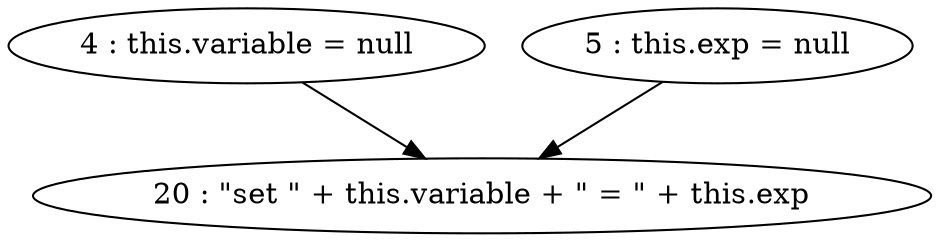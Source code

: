 digraph G {
"4 : this.variable = null"
"4 : this.variable = null" -> "20 : \"set \" + this.variable + \" = \" + this.exp"
"5 : this.exp = null"
"5 : this.exp = null" -> "20 : \"set \" + this.variable + \" = \" + this.exp"
"20 : \"set \" + this.variable + \" = \" + this.exp"
}
